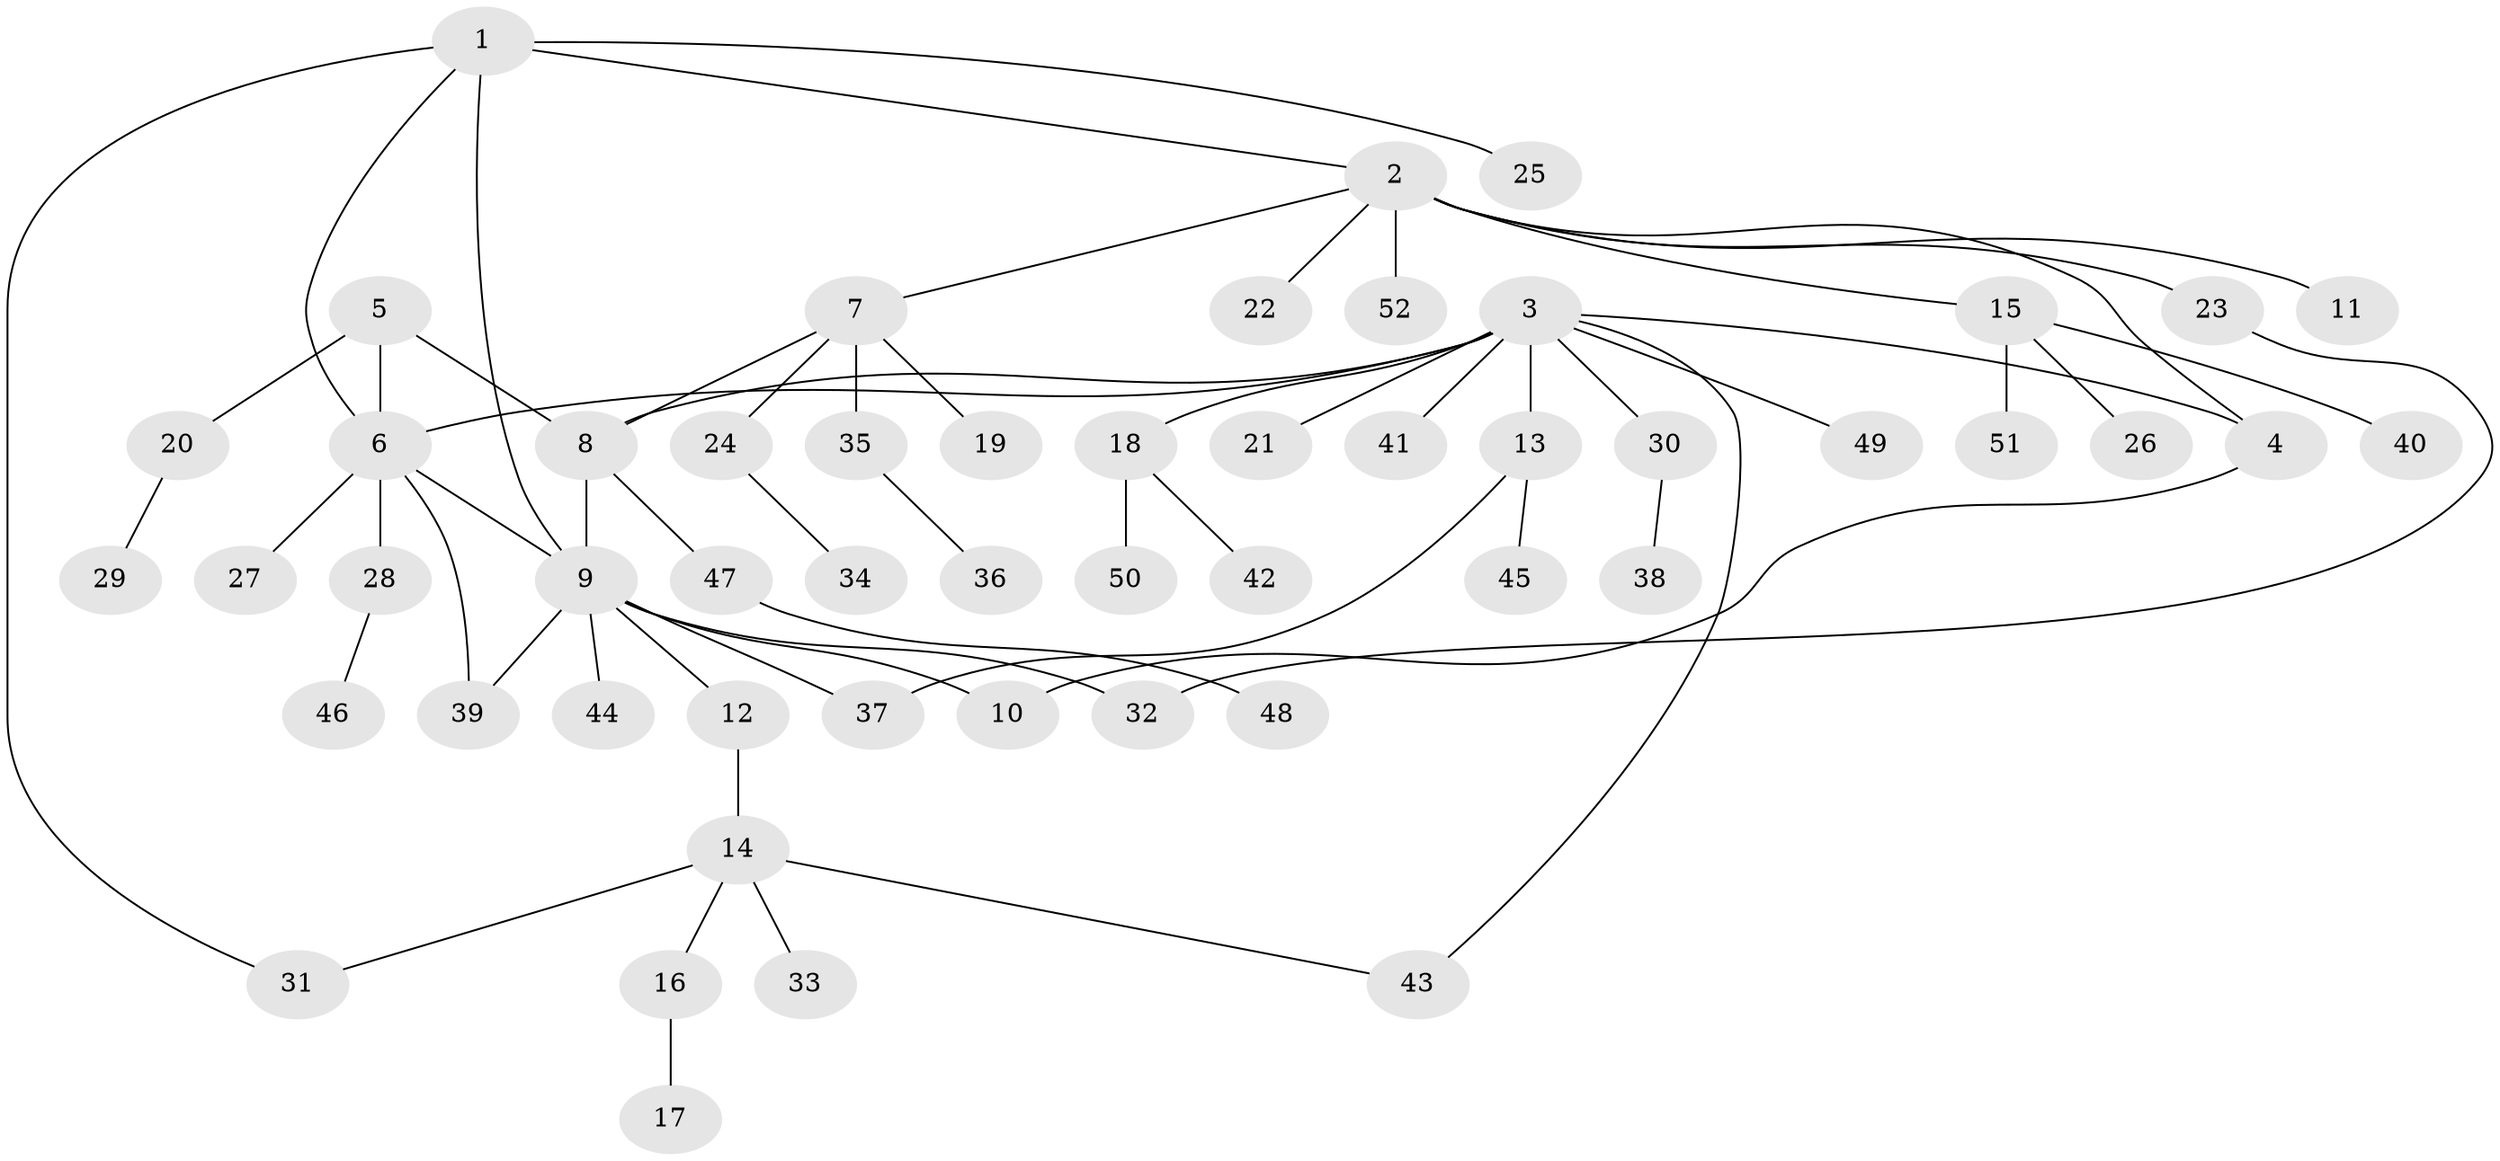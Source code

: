 // coarse degree distribution, {8: 0.05, 9: 0.05, 3: 0.1, 5: 0.1, 7: 0.05, 1: 0.5, 2: 0.15}
// Generated by graph-tools (version 1.1) at 2025/19/03/04/25 18:19:46]
// undirected, 52 vertices, 62 edges
graph export_dot {
graph [start="1"]
  node [color=gray90,style=filled];
  1;
  2;
  3;
  4;
  5;
  6;
  7;
  8;
  9;
  10;
  11;
  12;
  13;
  14;
  15;
  16;
  17;
  18;
  19;
  20;
  21;
  22;
  23;
  24;
  25;
  26;
  27;
  28;
  29;
  30;
  31;
  32;
  33;
  34;
  35;
  36;
  37;
  38;
  39;
  40;
  41;
  42;
  43;
  44;
  45;
  46;
  47;
  48;
  49;
  50;
  51;
  52;
  1 -- 2;
  1 -- 6;
  1 -- 9;
  1 -- 25;
  1 -- 31;
  2 -- 4;
  2 -- 7;
  2 -- 11;
  2 -- 15;
  2 -- 22;
  2 -- 23;
  2 -- 52;
  3 -- 4;
  3 -- 6;
  3 -- 8;
  3 -- 13;
  3 -- 18;
  3 -- 21;
  3 -- 30;
  3 -- 41;
  3 -- 43;
  3 -- 49;
  4 -- 10;
  5 -- 6;
  5 -- 8;
  5 -- 20;
  6 -- 9;
  6 -- 27;
  6 -- 28;
  6 -- 39;
  7 -- 8;
  7 -- 19;
  7 -- 24;
  7 -- 35;
  8 -- 9;
  8 -- 47;
  9 -- 10;
  9 -- 12;
  9 -- 32;
  9 -- 37;
  9 -- 39;
  9 -- 44;
  12 -- 14;
  13 -- 37;
  13 -- 45;
  14 -- 16;
  14 -- 31;
  14 -- 33;
  14 -- 43;
  15 -- 26;
  15 -- 40;
  15 -- 51;
  16 -- 17;
  18 -- 42;
  18 -- 50;
  20 -- 29;
  23 -- 32;
  24 -- 34;
  28 -- 46;
  30 -- 38;
  35 -- 36;
  47 -- 48;
}
